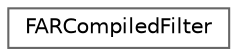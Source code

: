 digraph "Graphical Class Hierarchy"
{
 // INTERACTIVE_SVG=YES
 // LATEX_PDF_SIZE
  bgcolor="transparent";
  edge [fontname=Helvetica,fontsize=10,labelfontname=Helvetica,labelfontsize=10];
  node [fontname=Helvetica,fontsize=10,shape=box,height=0.2,width=0.4];
  rankdir="LR";
  Node0 [id="Node000000",label="FARCompiledFilter",height=0.2,width=0.4,color="grey40", fillcolor="white", style="filled",URL="$d7/d6e/structFARCompiledFilter.html",tooltip="A struct to serve as a filter for Asset Registry queries."];
}
